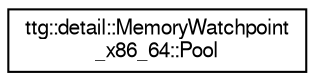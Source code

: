 digraph "Graphical Class Hierarchy"
{
 // LATEX_PDF_SIZE
  edge [fontname="FreeSans",fontsize="10",labelfontname="FreeSans",labelfontsize="10"];
  node [fontname="FreeSans",fontsize="10",shape=record];
  rankdir="LR";
  Node0 [label="ttg::detail::MemoryWatchpoint\l_x86_64::Pool",height=0.2,width=0.4,color="black", fillcolor="white", style="filled",URL="$classttg_1_1detail_1_1_memory_watchpoint__x86__64_1_1_pool.html",tooltip="a singleton pool of MemoryWatchpoint objects"];
}
